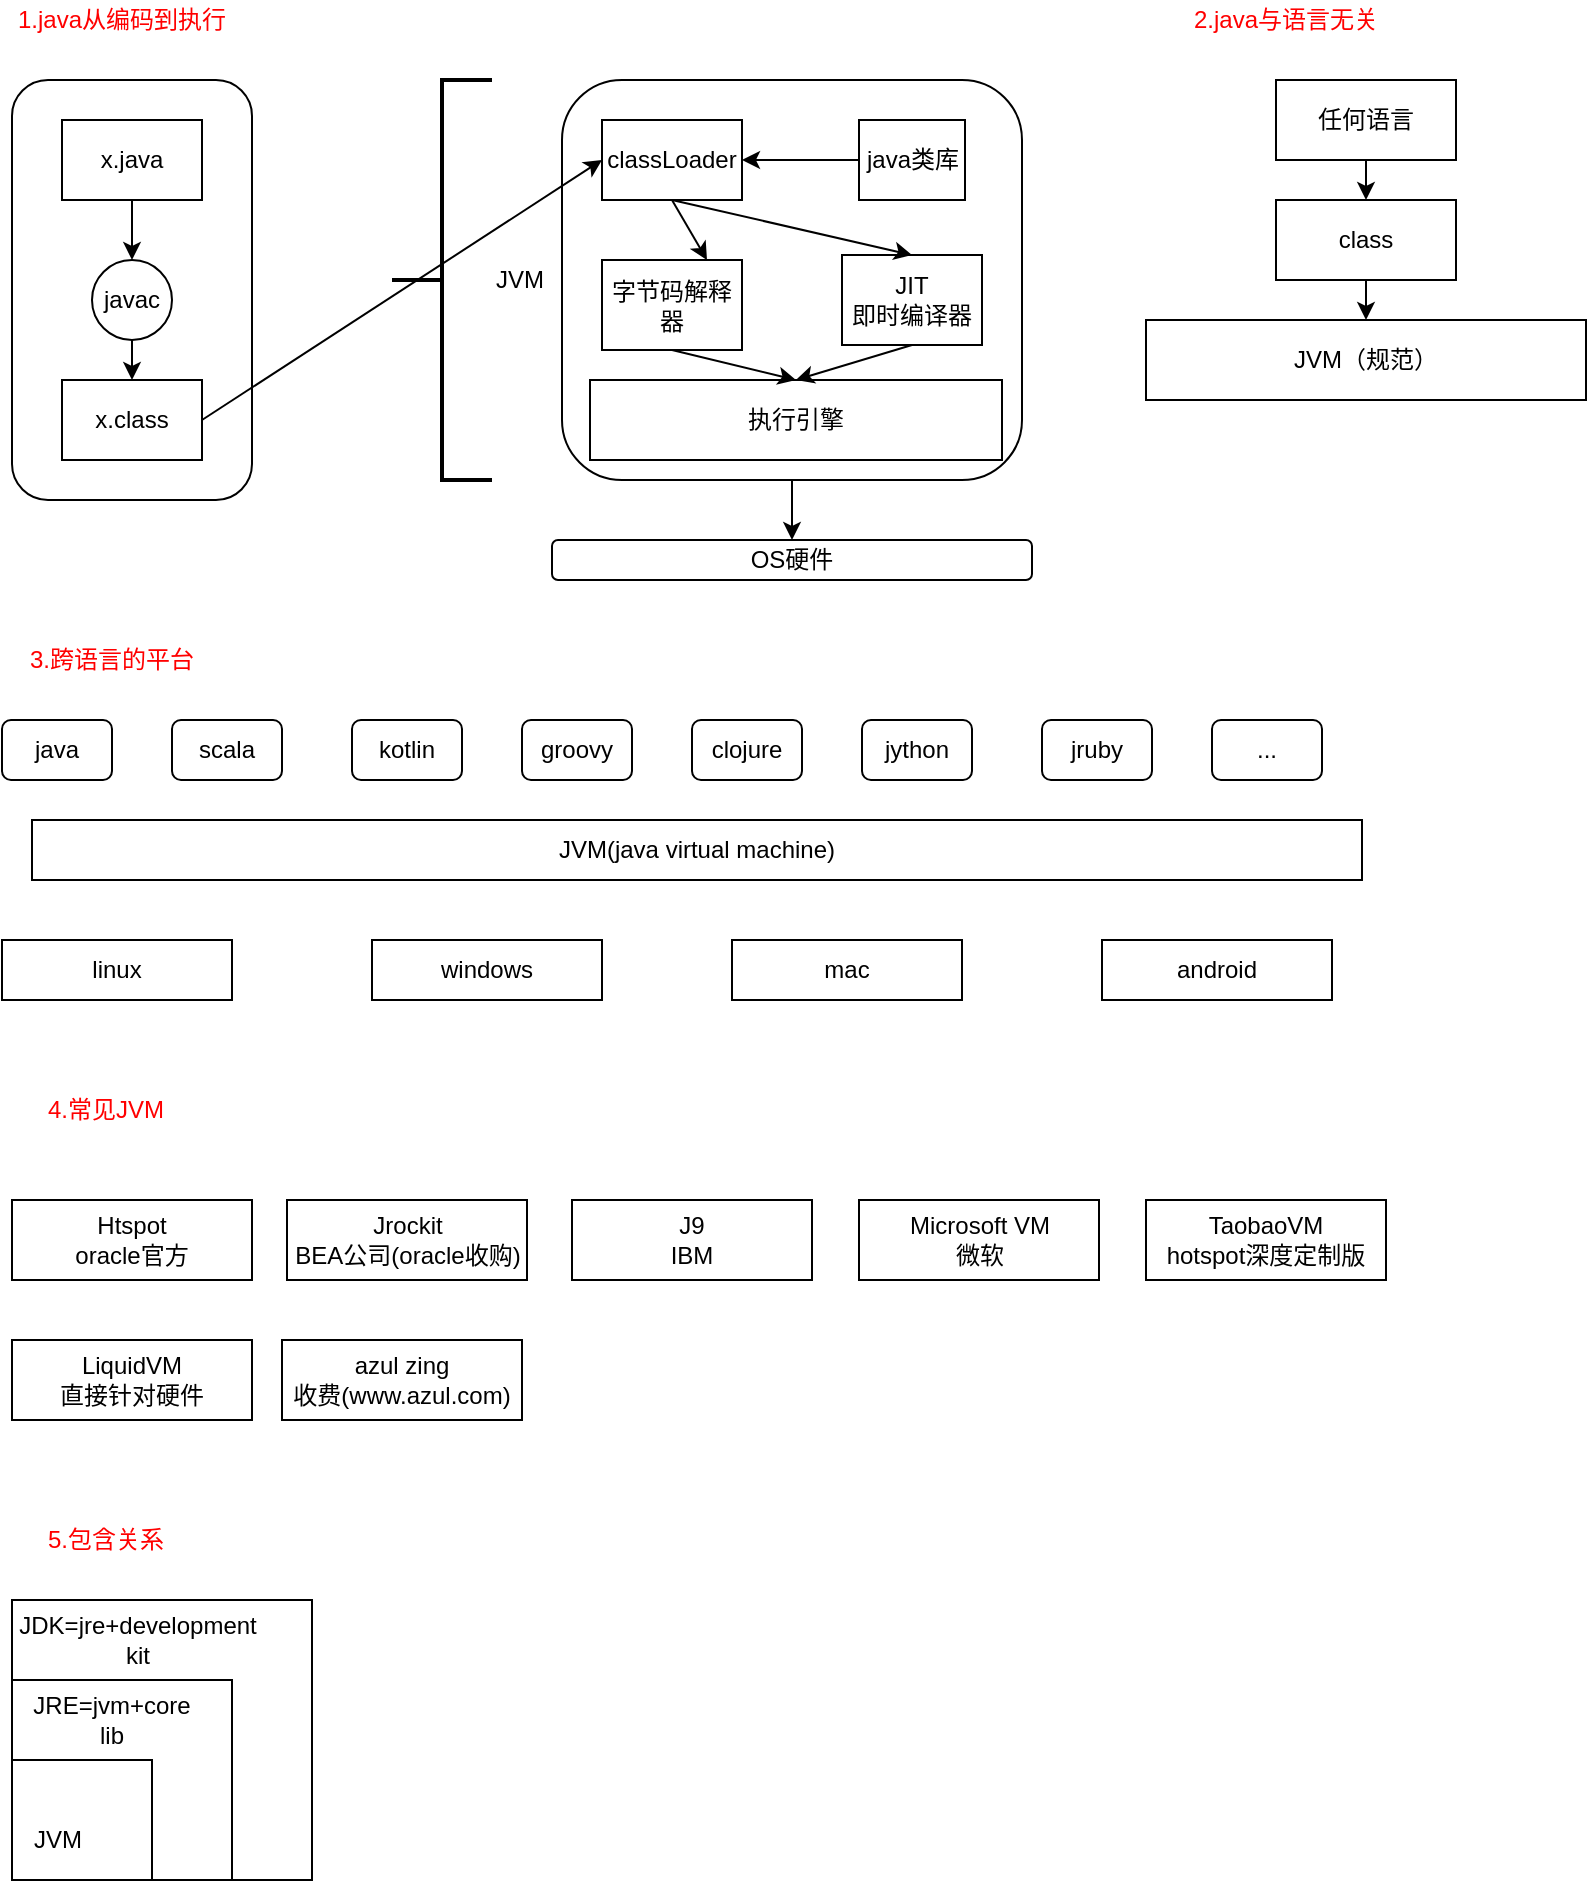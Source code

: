 <mxfile version="12.6.5" type="device" pages="4"><diagram id="XCMA18S-2-DH6IaNeQfw" name="JVM概述"><mxGraphModel dx="1102" dy="688" grid="1" gridSize="10" guides="1" tooltips="1" connect="1" arrows="1" fold="1" page="1" pageScale="1" pageWidth="827" pageHeight="1169" math="0" shadow="0"><root><mxCell id="0"/><mxCell id="1" parent="0"/><mxCell id="EhO5fCS3zYw-A1HwDDp3-8" value="1.java从编码到执行" style="text;html=1;strokeColor=none;fillColor=none;align=center;verticalAlign=middle;whiteSpace=wrap;rounded=0;fontColor=#FF0000;" parent="1" vertex="1"><mxGeometry x="40" y="40" width="110" height="20" as="geometry"/></mxCell><mxCell id="EhO5fCS3zYw-A1HwDDp3-9" value="" style="rounded=1;whiteSpace=wrap;html=1;" parent="1" vertex="1"><mxGeometry x="40" y="80" width="120" height="210" as="geometry"/></mxCell><mxCell id="EhO5fCS3zYw-A1HwDDp3-10" value="x.java" style="rounded=0;whiteSpace=wrap;html=1;" parent="1" vertex="1"><mxGeometry x="65" y="100" width="70" height="40" as="geometry"/></mxCell><mxCell id="EhO5fCS3zYw-A1HwDDp3-12" value="javac" style="ellipse;whiteSpace=wrap;html=1;aspect=fixed;" parent="1" vertex="1"><mxGeometry x="80" y="170" width="40" height="40" as="geometry"/></mxCell><mxCell id="EhO5fCS3zYw-A1HwDDp3-13" value="x.class" style="rounded=0;whiteSpace=wrap;html=1;" parent="1" vertex="1"><mxGeometry x="65" y="230" width="70" height="40" as="geometry"/></mxCell><mxCell id="EhO5fCS3zYw-A1HwDDp3-14" value="" style="endArrow=classic;html=1;exitX=0.5;exitY=1;exitDx=0;exitDy=0;" parent="1" source="EhO5fCS3zYw-A1HwDDp3-10" target="EhO5fCS3zYw-A1HwDDp3-12" edge="1"><mxGeometry width="50" height="50" relative="1" as="geometry"><mxPoint x="340" y="160" as="sourcePoint"/><mxPoint x="390" y="110" as="targetPoint"/></mxGeometry></mxCell><mxCell id="EhO5fCS3zYw-A1HwDDp3-15" value="" style="endArrow=classic;html=1;exitX=0.5;exitY=1;exitDx=0;exitDy=0;entryX=0.5;entryY=0;entryDx=0;entryDy=0;" parent="1" source="EhO5fCS3zYw-A1HwDDp3-12" target="EhO5fCS3zYw-A1HwDDp3-13" edge="1"><mxGeometry width="50" height="50" relative="1" as="geometry"><mxPoint x="340" y="160" as="sourcePoint"/><mxPoint x="390" y="110" as="targetPoint"/></mxGeometry></mxCell><mxCell id="EhO5fCS3zYw-A1HwDDp3-22" value="" style="rounded=1;whiteSpace=wrap;html=1;" parent="1" vertex="1"><mxGeometry x="315" y="80" width="230" height="200" as="geometry"/></mxCell><mxCell id="EhO5fCS3zYw-A1HwDDp3-23" value="执行引擎" style="rounded=0;whiteSpace=wrap;html=1;" parent="1" vertex="1"><mxGeometry x="329" y="230" width="206" height="40" as="geometry"/></mxCell><mxCell id="EhO5fCS3zYw-A1HwDDp3-24" value="classLoader" style="rounded=0;whiteSpace=wrap;html=1;" parent="1" vertex="1"><mxGeometry x="335" y="100" width="70" height="40" as="geometry"/></mxCell><mxCell id="EhO5fCS3zYw-A1HwDDp3-25" value="java类库" style="rounded=0;whiteSpace=wrap;html=1;" parent="1" vertex="1"><mxGeometry x="463.5" y="100" width="53" height="40" as="geometry"/></mxCell><mxCell id="EhO5fCS3zYw-A1HwDDp3-26" value="JIT&lt;br&gt;即时编译器" style="rounded=0;whiteSpace=wrap;html=1;" parent="1" vertex="1"><mxGeometry x="455" y="167.5" width="70" height="45" as="geometry"/></mxCell><mxCell id="EhO5fCS3zYw-A1HwDDp3-27" value="字节码解释器" style="rounded=0;whiteSpace=wrap;html=1;" parent="1" vertex="1"><mxGeometry x="335" y="170" width="70" height="45" as="geometry"/></mxCell><mxCell id="EhO5fCS3zYw-A1HwDDp3-28" value="" style="endArrow=classic;html=1;exitX=0;exitY=0.5;exitDx=0;exitDy=0;entryX=1;entryY=0.5;entryDx=0;entryDy=0;" parent="1" source="EhO5fCS3zYw-A1HwDDp3-25" target="EhO5fCS3zYw-A1HwDDp3-24" edge="1"><mxGeometry width="50" height="50" relative="1" as="geometry"><mxPoint x="425" y="180" as="sourcePoint"/><mxPoint x="475" y="130" as="targetPoint"/></mxGeometry></mxCell><mxCell id="EhO5fCS3zYw-A1HwDDp3-29" value="" style="endArrow=classic;html=1;exitX=1;exitY=0.5;exitDx=0;exitDy=0;entryX=0;entryY=0.5;entryDx=0;entryDy=0;" parent="1" source="EhO5fCS3zYw-A1HwDDp3-13" target="EhO5fCS3zYw-A1HwDDp3-24" edge="1"><mxGeometry width="50" height="50" relative="1" as="geometry"><mxPoint x="390" y="180" as="sourcePoint"/><mxPoint x="440" y="130" as="targetPoint"/></mxGeometry></mxCell><mxCell id="EhO5fCS3zYw-A1HwDDp3-30" value="" style="endArrow=classic;html=1;exitX=0.5;exitY=1;exitDx=0;exitDy=0;entryX=0.75;entryY=0;entryDx=0;entryDy=0;" parent="1" source="EhO5fCS3zYw-A1HwDDp3-24" target="EhO5fCS3zYw-A1HwDDp3-27" edge="1"><mxGeometry width="50" height="50" relative="1" as="geometry"><mxPoint x="425" y="180" as="sourcePoint"/><mxPoint x="475" y="130" as="targetPoint"/></mxGeometry></mxCell><mxCell id="EhO5fCS3zYw-A1HwDDp3-31" value="" style="endArrow=classic;html=1;exitX=0.5;exitY=1;exitDx=0;exitDy=0;entryX=0.5;entryY=0;entryDx=0;entryDy=0;" parent="1" source="EhO5fCS3zYw-A1HwDDp3-24" target="EhO5fCS3zYw-A1HwDDp3-26" edge="1"><mxGeometry width="50" height="50" relative="1" as="geometry"><mxPoint x="425" y="180" as="sourcePoint"/><mxPoint x="475" y="130" as="targetPoint"/></mxGeometry></mxCell><mxCell id="EhO5fCS3zYw-A1HwDDp3-32" value="" style="endArrow=classic;html=1;exitX=0.5;exitY=1;exitDx=0;exitDy=0;entryX=0.5;entryY=0;entryDx=0;entryDy=0;" parent="1" source="EhO5fCS3zYw-A1HwDDp3-27" target="EhO5fCS3zYw-A1HwDDp3-23" edge="1"><mxGeometry width="50" height="50" relative="1" as="geometry"><mxPoint x="425" y="180" as="sourcePoint"/><mxPoint x="475" y="130" as="targetPoint"/></mxGeometry></mxCell><mxCell id="EhO5fCS3zYw-A1HwDDp3-33" value="" style="endArrow=classic;html=1;exitX=0.5;exitY=1;exitDx=0;exitDy=0;entryX=0.5;entryY=0;entryDx=0;entryDy=0;" parent="1" source="EhO5fCS3zYw-A1HwDDp3-26" target="EhO5fCS3zYw-A1HwDDp3-23" edge="1"><mxGeometry width="50" height="50" relative="1" as="geometry"><mxPoint x="425" y="180" as="sourcePoint"/><mxPoint x="475" y="130" as="targetPoint"/></mxGeometry></mxCell><mxCell id="EhO5fCS3zYw-A1HwDDp3-35" value="OS硬件" style="rounded=1;whiteSpace=wrap;html=1;" parent="1" vertex="1"><mxGeometry x="310" y="310" width="240" height="20" as="geometry"/></mxCell><mxCell id="EhO5fCS3zYw-A1HwDDp3-36" value="" style="endArrow=classic;html=1;exitX=0.5;exitY=1;exitDx=0;exitDy=0;entryX=0.5;entryY=0;entryDx=0;entryDy=0;" parent="1" source="EhO5fCS3zYw-A1HwDDp3-22" target="EhO5fCS3zYw-A1HwDDp3-35" edge="1"><mxGeometry width="50" height="50" relative="1" as="geometry"><mxPoint x="425" y="180" as="sourcePoint"/><mxPoint x="475" y="130" as="targetPoint"/></mxGeometry></mxCell><mxCell id="EhO5fCS3zYw-A1HwDDp3-38" value="JVM" style="strokeWidth=2;html=1;shape=mxgraph.flowchart.annotation_2;align=left;labelPosition=right;pointerEvents=1;" parent="1" vertex="1"><mxGeometry x="230" y="80" width="50" height="200" as="geometry"/></mxCell><mxCell id="EhO5fCS3zYw-A1HwDDp3-39" value="2.java与语言无关" style="text;html=1;strokeColor=none;fillColor=none;align=center;verticalAlign=middle;whiteSpace=wrap;rounded=0;fontColor=#FF0000;" parent="1" vertex="1"><mxGeometry x="607" y="40" width="140" height="20" as="geometry"/></mxCell><mxCell id="EhO5fCS3zYw-A1HwDDp3-40" value="任何语言" style="rounded=0;whiteSpace=wrap;html=1;" parent="1" vertex="1"><mxGeometry x="672" y="80" width="90" height="40" as="geometry"/></mxCell><mxCell id="EhO5fCS3zYw-A1HwDDp3-41" value="class" style="rounded=0;whiteSpace=wrap;html=1;" parent="1" vertex="1"><mxGeometry x="672" y="140" width="90" height="40" as="geometry"/></mxCell><mxCell id="EhO5fCS3zYw-A1HwDDp3-43" value="JVM（规范）" style="rounded=0;whiteSpace=wrap;html=1;" parent="1" vertex="1"><mxGeometry x="607" y="200" width="220" height="40" as="geometry"/></mxCell><mxCell id="EhO5fCS3zYw-A1HwDDp3-46" value="" style="endArrow=classic;html=1;exitX=0.5;exitY=1;exitDx=0;exitDy=0;entryX=0.5;entryY=0;entryDx=0;entryDy=0;" parent="1" source="EhO5fCS3zYw-A1HwDDp3-40" target="EhO5fCS3zYw-A1HwDDp3-41" edge="1"><mxGeometry width="50" height="50" relative="1" as="geometry"><mxPoint x="962" y="50" as="sourcePoint"/><mxPoint x="1012" as="targetPoint"/></mxGeometry></mxCell><mxCell id="EhO5fCS3zYw-A1HwDDp3-47" value="" style="endArrow=classic;html=1;exitX=0.5;exitY=1;exitDx=0;exitDy=0;entryX=0.5;entryY=0;entryDx=0;entryDy=0;" parent="1" source="EhO5fCS3zYw-A1HwDDp3-41" target="EhO5fCS3zYw-A1HwDDp3-43" edge="1"><mxGeometry width="50" height="50" relative="1" as="geometry"><mxPoint x="962" y="50" as="sourcePoint"/><mxPoint x="1012" as="targetPoint"/></mxGeometry></mxCell><mxCell id="EhO5fCS3zYw-A1HwDDp3-48" value="java" style="rounded=1;whiteSpace=wrap;html=1;" parent="1" vertex="1"><mxGeometry x="35" y="400" width="55" height="30" as="geometry"/></mxCell><mxCell id="EhO5fCS3zYw-A1HwDDp3-49" value="3.跨语言的平台" style="text;html=1;strokeColor=none;fillColor=none;align=center;verticalAlign=middle;whiteSpace=wrap;rounded=0;fontColor=#FF0000;" parent="1" vertex="1"><mxGeometry x="40" y="360" width="100" height="20" as="geometry"/></mxCell><mxCell id="EhO5fCS3zYw-A1HwDDp3-50" value="scala" style="rounded=1;whiteSpace=wrap;html=1;" parent="1" vertex="1"><mxGeometry x="120" y="400" width="55" height="30" as="geometry"/></mxCell><mxCell id="EhO5fCS3zYw-A1HwDDp3-51" value="kotlin" style="rounded=1;whiteSpace=wrap;html=1;" parent="1" vertex="1"><mxGeometry x="210" y="400" width="55" height="30" as="geometry"/></mxCell><mxCell id="EhO5fCS3zYw-A1HwDDp3-52" value="groovy" style="rounded=1;whiteSpace=wrap;html=1;" parent="1" vertex="1"><mxGeometry x="295" y="400" width="55" height="30" as="geometry"/></mxCell><mxCell id="EhO5fCS3zYw-A1HwDDp3-53" value="clojure" style="rounded=1;whiteSpace=wrap;html=1;" parent="1" vertex="1"><mxGeometry x="380" y="400" width="55" height="30" as="geometry"/></mxCell><mxCell id="EhO5fCS3zYw-A1HwDDp3-54" value="jython" style="rounded=1;whiteSpace=wrap;html=1;" parent="1" vertex="1"><mxGeometry x="465" y="400" width="55" height="30" as="geometry"/></mxCell><mxCell id="EhO5fCS3zYw-A1HwDDp3-55" value="jruby" style="rounded=1;whiteSpace=wrap;html=1;" parent="1" vertex="1"><mxGeometry x="555" y="400" width="55" height="30" as="geometry"/></mxCell><mxCell id="EhO5fCS3zYw-A1HwDDp3-56" value="..." style="rounded=1;whiteSpace=wrap;html=1;" parent="1" vertex="1"><mxGeometry x="640" y="400" width="55" height="30" as="geometry"/></mxCell><mxCell id="EhO5fCS3zYw-A1HwDDp3-57" value="JVM(java virtual machine)" style="rounded=0;whiteSpace=wrap;html=1;" parent="1" vertex="1"><mxGeometry x="50" y="450" width="665" height="30" as="geometry"/></mxCell><mxCell id="EhO5fCS3zYw-A1HwDDp3-58" value="linux" style="rounded=0;whiteSpace=wrap;html=1;" parent="1" vertex="1"><mxGeometry x="35" y="510" width="115" height="30" as="geometry"/></mxCell><mxCell id="EhO5fCS3zYw-A1HwDDp3-59" value="windows" style="rounded=0;whiteSpace=wrap;html=1;" parent="1" vertex="1"><mxGeometry x="220" y="510" width="115" height="30" as="geometry"/></mxCell><mxCell id="EhO5fCS3zYw-A1HwDDp3-60" value="mac" style="rounded=0;whiteSpace=wrap;html=1;" parent="1" vertex="1"><mxGeometry x="400" y="510" width="115" height="30" as="geometry"/></mxCell><mxCell id="EhO5fCS3zYw-A1HwDDp3-61" value="android" style="rounded=0;whiteSpace=wrap;html=1;" parent="1" vertex="1"><mxGeometry x="585" y="510" width="115" height="30" as="geometry"/></mxCell><mxCell id="EhO5fCS3zYw-A1HwDDp3-62" value="4.常见JVM" style="text;html=1;strokeColor=none;fillColor=none;align=center;verticalAlign=middle;whiteSpace=wrap;rounded=0;fontColor=#FF0000;" parent="1" vertex="1"><mxGeometry x="42.5" y="585" width="87.5" height="20" as="geometry"/></mxCell><mxCell id="EhO5fCS3zYw-A1HwDDp3-63" value="Htspot&lt;br&gt;oracle官方" style="rounded=0;whiteSpace=wrap;html=1;" parent="1" vertex="1"><mxGeometry x="40" y="640" width="120" height="40" as="geometry"/></mxCell><mxCell id="EhO5fCS3zYw-A1HwDDp3-64" value="Jrockit&lt;br&gt;BEA公司(oracle收购)" style="rounded=0;whiteSpace=wrap;html=1;" parent="1" vertex="1"><mxGeometry x="177.5" y="640" width="120" height="40" as="geometry"/></mxCell><mxCell id="EhO5fCS3zYw-A1HwDDp3-65" value="J9&lt;br&gt;IBM" style="rounded=0;whiteSpace=wrap;html=1;" parent="1" vertex="1"><mxGeometry x="320" y="640" width="120" height="40" as="geometry"/></mxCell><mxCell id="EhO5fCS3zYw-A1HwDDp3-66" value="Microsoft VM&lt;br&gt;微软" style="rounded=0;whiteSpace=wrap;html=1;" parent="1" vertex="1"><mxGeometry x="463.5" y="640" width="120" height="40" as="geometry"/></mxCell><mxCell id="EhO5fCS3zYw-A1HwDDp3-67" value="TaobaoVM&lt;br&gt;hotspot深度定制版" style="rounded=0;whiteSpace=wrap;html=1;" parent="1" vertex="1"><mxGeometry x="607" y="640" width="120" height="40" as="geometry"/></mxCell><mxCell id="EhO5fCS3zYw-A1HwDDp3-68" value="LiquidVM&lt;br&gt;直接针对硬件" style="rounded=0;whiteSpace=wrap;html=1;" parent="1" vertex="1"><mxGeometry x="40" y="710" width="120" height="40" as="geometry"/></mxCell><mxCell id="EhO5fCS3zYw-A1HwDDp3-69" value="azul zing&lt;br&gt;收费(www.azul.com)" style="rounded=0;whiteSpace=wrap;html=1;" parent="1" vertex="1"><mxGeometry x="175" y="710" width="120" height="40" as="geometry"/></mxCell><mxCell id="EhO5fCS3zYw-A1HwDDp3-70" value="" style="rounded=0;whiteSpace=wrap;html=1;" parent="1" vertex="1"><mxGeometry x="40" y="840" width="150" height="140" as="geometry"/></mxCell><mxCell id="EhO5fCS3zYw-A1HwDDp3-71" value="" style="rounded=0;whiteSpace=wrap;html=1;" parent="1" vertex="1"><mxGeometry x="40" y="880" width="110" height="100" as="geometry"/></mxCell><mxCell id="EhO5fCS3zYw-A1HwDDp3-72" value="" style="rounded=0;whiteSpace=wrap;html=1;" parent="1" vertex="1"><mxGeometry x="40" y="920" width="70" height="60" as="geometry"/></mxCell><mxCell id="EhO5fCS3zYw-A1HwDDp3-74" value="JVM" style="text;html=1;strokeColor=none;fillColor=none;align=center;verticalAlign=middle;whiteSpace=wrap;rounded=0;" parent="1" vertex="1"><mxGeometry x="42.5" y="950" width="40" height="20" as="geometry"/></mxCell><mxCell id="EhO5fCS3zYw-A1HwDDp3-75" value="JRE=jvm+core lib" style="text;html=1;strokeColor=none;fillColor=none;align=center;verticalAlign=middle;whiteSpace=wrap;rounded=0;" parent="1" vertex="1"><mxGeometry x="60" y="890" width="60" height="20" as="geometry"/></mxCell><mxCell id="EhO5fCS3zYw-A1HwDDp3-76" value="JDK=jre+development kit" style="text;html=1;strokeColor=none;fillColor=none;align=center;verticalAlign=middle;whiteSpace=wrap;rounded=0;" parent="1" vertex="1"><mxGeometry x="82.5" y="850" width="40" height="20" as="geometry"/></mxCell><mxCell id="EhO5fCS3zYw-A1HwDDp3-84" value="5.包含关系" style="text;html=1;strokeColor=none;fillColor=none;align=center;verticalAlign=middle;whiteSpace=wrap;rounded=0;fontColor=#FF0000;" parent="1" vertex="1"><mxGeometry x="42.5" y="800" width="87.5" height="20" as="geometry"/></mxCell></root></mxGraphModel></diagram><diagram id="WfQSP3gO_Pmhx5HXC3ej" name="java运行时数据区"><mxGraphModel dx="1102" dy="688" grid="1" gridSize="10" guides="1" tooltips="1" connect="1" arrows="1" fold="1" page="1" pageScale="1" pageWidth="850" pageHeight="1100" math="0" shadow="0"><root><mxCell id="nvC6qELrAws1oAD9bObG-0"/><mxCell id="nvC6qELrAws1oAD9bObG-1" parent="nvC6qELrAws1oAD9bObG-0"/><mxCell id="nvC6qELrAws1oAD9bObG-2" value="JVM stacks&lt;br&gt;（java线程独有的）&lt;br&gt;每一个方法对应的栈帧" style="ellipse;whiteSpace=wrap;html=1;" vertex="1" parent="nvC6qELrAws1oAD9bObG-1"><mxGeometry x="290" y="110" width="120" height="80" as="geometry"/></mxCell><mxCell id="nvC6qELrAws1oAD9bObG-3" value="Program Counter&lt;br&gt;（PC指针）" style="ellipse;whiteSpace=wrap;html=1;" vertex="1" parent="nvC6qELrAws1oAD9bObG-1"><mxGeometry x="290" y="20" width="120" height="80" as="geometry"/></mxCell><mxCell id="nvC6qELrAws1oAD9bObG-4" value="native&amp;nbsp;&lt;br&gt;method&lt;br&gt;stacks&lt;br&gt;（本地方法区,c++实现，操作系统管理）" style="ellipse;whiteSpace=wrap;html=1;" vertex="1" parent="nvC6qELrAws1oAD9bObG-1"><mxGeometry x="290" y="210" width="120" height="80" as="geometry"/></mxCell><mxCell id="nvC6qELrAws1oAD9bObG-5" value="Heap&lt;br&gt;（堆,线程共享&lt;br&gt;）" style="ellipse;whiteSpace=wrap;html=1;" vertex="1" parent="nvC6qELrAws1oAD9bObG-1"><mxGeometry x="380" y="390" width="120" height="80" as="geometry"/></mxCell><mxCell id="nvC6qELrAws1oAD9bObG-6" value="method&lt;br&gt;area&lt;br&gt;(class信息)&lt;br&gt;method area&lt;br&gt;perm&lt;br&gt;meta space&lt;br&gt;" style="ellipse;whiteSpace=wrap;html=1;" vertex="1" parent="nvC6qELrAws1oAD9bObG-1"><mxGeometry x="150" y="390" width="120" height="80" as="geometry"/></mxCell><mxCell id="nvC6qELrAws1oAD9bObG-7" value="Direct&lt;br&gt;Memory&lt;br&gt;(1.4后直接内存,&lt;br&gt;用户空间能直接访问内核空间)" style="ellipse;whiteSpace=wrap;html=1;" vertex="1" parent="nvC6qELrAws1oAD9bObG-1"><mxGeometry x="690" y="390" width="120" height="80" as="geometry"/></mxCell><mxCell id="nvC6qELrAws1oAD9bObG-8" value="run-time&lt;br&gt;constant&lt;br&gt;pool&lt;br&gt;（常量池）" style="ellipse;whiteSpace=wrap;html=1;" vertex="1" parent="nvC6qELrAws1oAD9bObG-1"><mxGeometry x="100" y="510" width="120" height="80" as="geometry"/></mxCell><mxCell id="nvC6qELrAws1oAD9bObG-9" value="" style="endArrow=classic;html=1;exitX=0;exitY=0.5;exitDx=0;exitDy=0;entryX=0;entryY=0;entryDx=0;entryDy=0;" edge="1" parent="nvC6qELrAws1oAD9bObG-1" source="nvC6qELrAws1oAD9bObG-6" target="nvC6qELrAws1oAD9bObG-8"><mxGeometry width="50" height="50" relative="1" as="geometry"><mxPoint x="100" y="700" as="sourcePoint"/><mxPoint x="150" y="650" as="targetPoint"/></mxGeometry></mxCell><mxCell id="nvC6qELrAws1oAD9bObG-10" value="include" style="text;html=1;align=center;verticalAlign=middle;resizable=0;points=[];labelBackgroundColor=#ffffff;" vertex="1" connectable="0" parent="nvC6qELrAws1oAD9bObG-9"><mxGeometry x="0.174" y="4" relative="1" as="geometry"><mxPoint as="offset"/></mxGeometry></mxCell><mxCell id="nvC6qELrAws1oAD9bObG-11" value="" style="shape=curlyBracket;whiteSpace=wrap;html=1;rounded=1;" vertex="1" parent="nvC6qELrAws1oAD9bObG-1"><mxGeometry x="210" y="20" width="20" height="270" as="geometry"/></mxCell><mxCell id="nvC6qELrAws1oAD9bObG-12" value="每一线程独有的" style="text;html=1;align=center;verticalAlign=middle;resizable=0;points=[];autosize=1;" vertex="1" parent="nvC6qELrAws1oAD9bObG-1"><mxGeometry x="118" y="158" width="100" height="20" as="geometry"/></mxCell><mxCell id="nvC6qELrAws1oAD9bObG-13" value="" style="shape=crossbar;whiteSpace=wrap;html=1;rounded=1;" vertex="1" parent="nvC6qELrAws1oAD9bObG-1"><mxGeometry x="160" y="350" width="370" height="20" as="geometry"/></mxCell><mxCell id="nvC6qELrAws1oAD9bObG-14" value="线程共享" style="text;html=1;align=center;verticalAlign=middle;resizable=0;points=[];autosize=1;" vertex="1" parent="nvC6qELrAws1oAD9bObG-1"><mxGeometry x="331" y="321" width="60" height="20" as="geometry"/></mxCell><mxCell id="nvC6qELrAws1oAD9bObG-16" value="loclal&amp;nbsp; variablesxc&lt;br&gt;(局部变量表)" style="text;html=1;strokeColor=none;fillColor=none;align=center;verticalAlign=middle;whiteSpace=wrap;rounded=0;" vertex="1" parent="nvC6qELrAws1oAD9bObG-1"><mxGeometry x="500" y="70" width="120" height="20" as="geometry"/></mxCell><mxCell id="nvC6qELrAws1oAD9bObG-17" value="operand&amp;nbsp;&lt;br&gt;stacks（操作数栈）" style="text;html=1;strokeColor=none;fillColor=none;align=center;verticalAlign=middle;whiteSpace=wrap;rounded=0;" vertex="1" parent="nvC6qELrAws1oAD9bObG-1"><mxGeometry x="500" y="120" width="110" height="20" as="geometry"/></mxCell><mxCell id="nvC6qELrAws1oAD9bObG-18" value="dynamic&lt;br&gt;linking(动态链接)" style="text;html=1;strokeColor=none;fillColor=none;align=center;verticalAlign=middle;whiteSpace=wrap;rounded=0;" vertex="1" parent="nvC6qELrAws1oAD9bObG-1"><mxGeometry x="500" y="170" width="110" height="20" as="geometry"/></mxCell><mxCell id="nvC6qELrAws1oAD9bObG-19" value="return&lt;br&gt;address(方法a调用完方法b,执行完后返回的地址)" style="text;html=1;strokeColor=none;fillColor=none;align=center;verticalAlign=middle;whiteSpace=wrap;rounded=0;" vertex="1" parent="nvC6qELrAws1oAD9bObG-1"><mxGeometry x="500" y="220" width="110" height="20" as="geometry"/></mxCell><mxCell id="nvC6qELrAws1oAD9bObG-21" value="" style="endArrow=classic;html=1;entryX=0;entryY=0.5;entryDx=0;entryDy=0;" edge="1" parent="nvC6qELrAws1oAD9bObG-1" target="nvC6qELrAws1oAD9bObG-16"><mxGeometry width="50" height="50" relative="1" as="geometry"><mxPoint x="410" y="145" as="sourcePoint"/><mxPoint x="460" y="95" as="targetPoint"/></mxGeometry></mxCell><mxCell id="nvC6qELrAws1oAD9bObG-22" value="" style="endArrow=classic;html=1;entryX=0;entryY=0.75;entryDx=0;entryDy=0;exitX=1;exitY=0.5;exitDx=0;exitDy=0;" edge="1" parent="nvC6qELrAws1oAD9bObG-1" source="nvC6qELrAws1oAD9bObG-2" target="nvC6qELrAws1oAD9bObG-17"><mxGeometry width="50" height="50" relative="1" as="geometry"><mxPoint x="610" y="200" as="sourcePoint"/><mxPoint x="700" y="135" as="targetPoint"/></mxGeometry></mxCell><mxCell id="nvC6qELrAws1oAD9bObG-23" value="" style="endArrow=classic;html=1;entryX=0;entryY=0.5;entryDx=0;entryDy=0;exitX=1;exitY=0.5;exitDx=0;exitDy=0;" edge="1" parent="nvC6qELrAws1oAD9bObG-1" source="nvC6qELrAws1oAD9bObG-2" target="nvC6qELrAws1oAD9bObG-18"><mxGeometry width="50" height="50" relative="1" as="geometry"><mxPoint x="600" y="200" as="sourcePoint"/><mxPoint x="690" y="135" as="targetPoint"/></mxGeometry></mxCell><mxCell id="nvC6qELrAws1oAD9bObG-24" value="" style="endArrow=classic;html=1;entryX=0;entryY=0.5;entryDx=0;entryDy=0;exitX=1.017;exitY=0.613;exitDx=0;exitDy=0;exitPerimeter=0;" edge="1" parent="nvC6qELrAws1oAD9bObG-1" source="nvC6qELrAws1oAD9bObG-2" target="nvC6qELrAws1oAD9bObG-19"><mxGeometry width="50" height="50" relative="1" as="geometry"><mxPoint x="640" y="190" as="sourcePoint"/><mxPoint x="730" y="125" as="targetPoint"/></mxGeometry></mxCell></root></mxGraphModel></diagram><diagram id="abAPcCowFXLTAPI8e35W" name="java调优理论"><mxGraphModel dx="1102" dy="688" grid="1" gridSize="10" guides="1" tooltips="1" connect="1" arrows="1" fold="1" page="1" pageScale="1" pageWidth="850" pageHeight="1100" math="0" shadow="0"><root><mxCell id="OLzRJbc-Hopcf5rkQohN-0"/><mxCell id="OLzRJbc-Hopcf5rkQohN-1" parent="OLzRJbc-Hopcf5rkQohN-0"/><mxCell id="OLzRJbc-Hopcf5rkQohN-15" value="" style="edgeStyle=orthogonalEdgeStyle;rounded=0;orthogonalLoop=1;jettySize=auto;html=1;" edge="1" parent="OLzRJbc-Hopcf5rkQohN-1" source="OLzRJbc-Hopcf5rkQohN-11" target="OLzRJbc-Hopcf5rkQohN-14"><mxGeometry relative="1" as="geometry"/></mxCell><mxCell id="OLzRJbc-Hopcf5rkQohN-11" value="&lt;table border=&quot;1&quot; width=&quot;100%&quot; cellpadding=&quot;4&quot; style=&quot;width: 100% ; height: 100% ; border-collapse: collapse&quot;&gt;&lt;tbody&gt;&lt;tr&gt;&lt;th align=&quot;center&quot;&gt;垃圾回收算法&lt;/th&gt;&lt;/tr&gt;&lt;tr&gt;&lt;td align=&quot;center&quot;&gt;1.reference count&lt;br&gt;（引用技术）&lt;/td&gt;&lt;/tr&gt;&lt;tr&gt;&lt;td align=&quot;center&quot;&gt;2.root searching&lt;br&gt;(根可达算法)&lt;br&gt;java垃圾回收&lt;/td&gt;&lt;/tr&gt;&lt;/tbody&gt;&lt;/table&gt;" style="text;html=1;strokeColor=none;fillColor=none;overflow=fill;" vertex="1" parent="OLzRJbc-Hopcf5rkQohN-1"><mxGeometry x="70" y="50" width="160" height="140" as="geometry"/></mxCell><mxCell id="OLzRJbc-Hopcf5rkQohN-14" value="&lt;table border=&quot;1&quot; width=&quot;100%&quot; cellpadding=&quot;4&quot; style=&quot;width: 100% ; height: 100% ; border-collapse: collapse&quot;&gt;&lt;tbody&gt;&lt;tr&gt;&lt;th align=&quot;center&quot;&gt;描述&lt;/th&gt;&lt;/tr&gt;&lt;tr&gt;&lt;td align=&quot;center&quot;&gt;缺点:出现嵌套引用，&lt;br&gt;垃圾就回收不了了&lt;/td&gt;&lt;/tr&gt;&lt;tr&gt;&lt;td align=&quot;center&quot;&gt;根据根来计算有没有引用，&lt;br&gt;（线程变量,静态变量，常量池，JNI指针）&lt;/td&gt;&lt;/tr&gt;&lt;/tbody&gt;&lt;/table&gt;" style="text;html=1;strokeColor=none;fillColor=none;overflow=fill;" vertex="1" parent="OLzRJbc-Hopcf5rkQohN-1"><mxGeometry x="310" y="50" width="270" height="140" as="geometry"/></mxCell><mxCell id="OLzRJbc-Hopcf5rkQohN-17" value="&lt;table border=&quot;1&quot; width=&quot;100%&quot; cellpadding=&quot;4&quot; style=&quot;width: 100% ; height: 100% ; border-collapse: collapse&quot;&gt;&lt;tbody&gt;&lt;tr&gt;&lt;th align=&quot;center&quot;&gt;垃圾清除算法&lt;/th&gt;&lt;/tr&gt;&lt;tr&gt;&lt;td align=&quot;center&quot;&gt;1.mark-sweep(标记算法)&lt;br&gt;可用空间不连续&lt;/td&gt;&lt;/tr&gt;&lt;tr&gt;&lt;td align=&quot;center&quot;&gt;2.copyinng(拷贝算法)&lt;br&gt;浪费空间&lt;/td&gt;&lt;/tr&gt;&lt;/tbody&gt;&lt;/table&gt;" style="text;html=1;strokeColor=none;fillColor=none;overflow=fill;" vertex="1" parent="OLzRJbc-Hopcf5rkQohN-1"><mxGeometry x="70" y="290" width="160" height="160" as="geometry"/></mxCell><mxCell id="OLzRJbc-Hopcf5rkQohN-20" value="&lt;table border=&quot;1&quot; width=&quot;100%&quot; cellpadding=&quot;4&quot; style=&quot;width: 100% ; height: 100% ; border-collapse: collapse&quot;&gt;&lt;tbody&gt;&lt;tr&gt;&lt;th align=&quot;center&quot;&gt;&lt;span style=&quot;font-weight: normal&quot;&gt;3.mark-compact(标记压缩)&lt;br&gt;空间连续，但效率偏低&lt;/span&gt;&lt;/th&gt;&lt;/tr&gt;&lt;tr&gt;&lt;td align=&quot;center&quot;&gt;&lt;br&gt;&lt;/td&gt;&lt;/tr&gt;&lt;/tbody&gt;&lt;/table&gt;" style="text;html=1;strokeColor=none;fillColor=none;overflow=fill;" vertex="1" parent="OLzRJbc-Hopcf5rkQohN-1"><mxGeometry x="70" y="450" width="160" height="130" as="geometry"/></mxCell></root></mxGraphModel></diagram><diagram id="0apc5xjocREox42-01gw" name="未知模块"><mxGraphModel dx="1102" dy="688" grid="1" gridSize="10" guides="1" tooltips="1" connect="1" arrows="1" fold="1" page="1" pageScale="1" pageWidth="850" pageHeight="1100" math="0" shadow="0"><root><mxCell id="hMA5I8UBqpPJNWSo9lez-0"/><mxCell id="hMA5I8UBqpPJNWSo9lez-1" parent="hMA5I8UBqpPJNWSo9lez-0"/><mxCell id="dlVonHlQq-NJ96GV7ajD-0" value="&lt;ol&gt;&lt;li&gt;class文件格式&lt;/li&gt;&lt;li&gt;class加载过程&lt;/li&gt;&lt;li&gt;java内存模型&lt;/li&gt;&lt;/ol&gt;" style="text;strokeColor=none;fillColor=none;html=1;whiteSpace=wrap;verticalAlign=middle;overflow=hidden;" vertex="1" parent="hMA5I8UBqpPJNWSo9lez-1"><mxGeometry x="90" y="90" width="220" height="300" as="geometry"/></mxCell></root></mxGraphModel></diagram></mxfile>
